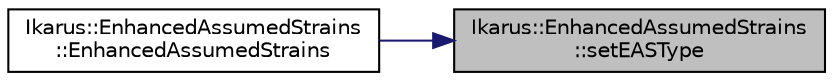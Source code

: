 digraph "Ikarus::EnhancedAssumedStrains::setEASType"
{
 // LATEX_PDF_SIZE
  edge [fontname="Helvetica",fontsize="10",labelfontname="Helvetica",labelfontsize="10"];
  node [fontname="Helvetica",fontsize="10",shape=record];
  rankdir="RL";
  Node1 [label="Ikarus::EnhancedAssumedStrains\l::setEASType",height=0.2,width=0.4,color="black", fillcolor="grey75", style="filled", fontcolor="black",tooltip="Sets the EAS type for 2D elements."];
  Node1 -> Node2 [dir="back",color="midnightblue",fontsize="10",style="solid"];
  Node2 [label="Ikarus::EnhancedAssumedStrains\l::EnhancedAssumedStrains",height=0.2,width=0.4,color="black", fillcolor="white", style="filled",URL="$a01408.html#a75462594650477236751a2251883597b",tooltip="Constructor for Enhanced Assumed Strains elements."];
}
